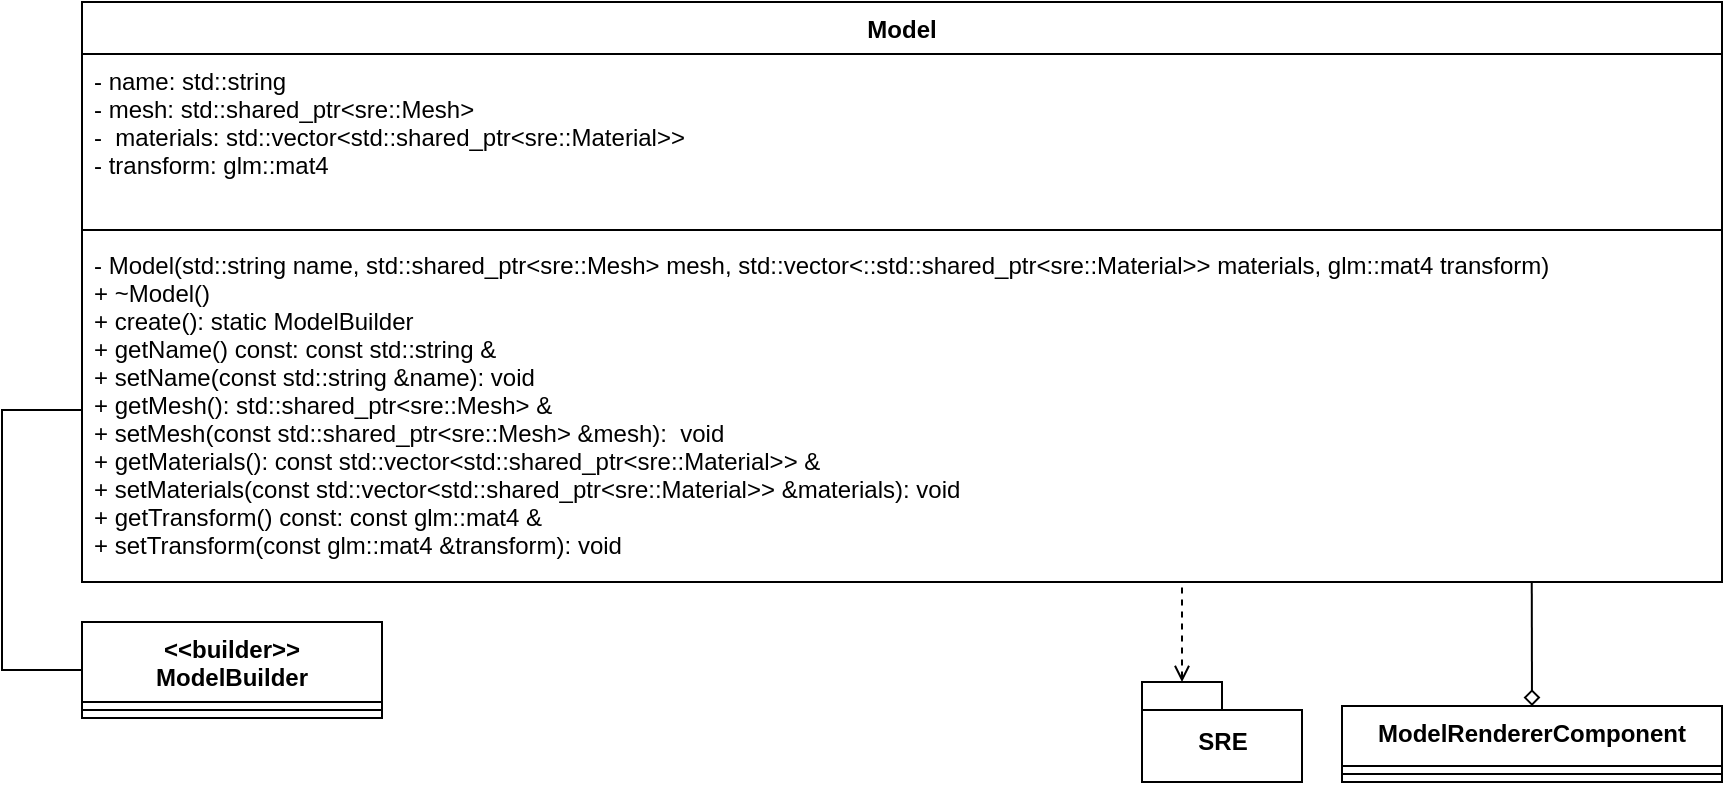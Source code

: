 <mxfile version="14.1.8" type="device"><diagram id="BhuV76KGxRISvNHLpaOI" name="Page-1"><mxGraphModel dx="1810" dy="2512" grid="1" gridSize="10" guides="1" tooltips="1" connect="1" arrows="1" fold="1" page="1" pageScale="1" pageWidth="827" pageHeight="1169" math="0" shadow="0"><root><mxCell id="0"/><mxCell id="1" parent="0"/><mxCell id="WhfcKYNWc7jpn_OMiePB-1" value="Model" style="swimlane;fontStyle=1;align=center;verticalAlign=top;childLayout=stackLayout;horizontal=1;startSize=26;horizontalStack=0;resizeParent=1;resizeParentMax=0;resizeLast=0;collapsible=1;marginBottom=0;" parent="1" vertex="1"><mxGeometry x="410" y="-820" width="820" height="290" as="geometry"/></mxCell><mxCell id="WhfcKYNWc7jpn_OMiePB-2" value="- name: std::string&#10;- mesh: std::shared_ptr&lt;sre::Mesh&gt;&#10;-  materials: std::vector&lt;std::shared_ptr&lt;sre::Material&gt;&gt;&#10;- transform: glm::mat4&#10;" style="text;strokeColor=none;fillColor=none;align=left;verticalAlign=top;spacingLeft=4;spacingRight=4;overflow=hidden;rotatable=0;points=[[0,0.5],[1,0.5]];portConstraint=eastwest;" parent="WhfcKYNWc7jpn_OMiePB-1" vertex="1"><mxGeometry y="26" width="820" height="84" as="geometry"/></mxCell><mxCell id="WhfcKYNWc7jpn_OMiePB-3" value="" style="line;strokeWidth=1;fillColor=none;align=left;verticalAlign=middle;spacingTop=-1;spacingLeft=3;spacingRight=3;rotatable=0;labelPosition=right;points=[];portConstraint=eastwest;" parent="WhfcKYNWc7jpn_OMiePB-1" vertex="1"><mxGeometry y="110" width="820" height="8" as="geometry"/></mxCell><mxCell id="WhfcKYNWc7jpn_OMiePB-4" value="- Model(std::string name, std::shared_ptr&lt;sre::Mesh&gt; mesh, std::vector&lt;::std::shared_ptr&lt;sre::Material&gt;&gt; materials, glm::mat4 transform)&#10;+ ~Model()&#10;+ create(): static ModelBuilder &#10;+ getName() const: const std::string &amp;&#10;+ setName(const std::string &amp;name): void &#10;+ getMesh(): std::shared_ptr&lt;sre::Mesh&gt; &amp;&#10;+ setMesh(const std::shared_ptr&lt;sre::Mesh&gt; &amp;mesh):  void&#10;+ getMaterials(): const std::vector&lt;std::shared_ptr&lt;sre::Material&gt;&gt; &amp;&#10;+ setMaterials(const std::vector&lt;std::shared_ptr&lt;sre::Material&gt;&gt; &amp;materials): void &#10;+ getTransform() const: const glm::mat4 &amp;&#10;+ setTransform(const glm::mat4 &amp;transform): void " style="text;strokeColor=none;fillColor=none;align=left;verticalAlign=top;spacingLeft=4;spacingRight=4;overflow=hidden;rotatable=0;points=[[0,0.5],[1,0.5]];portConstraint=eastwest;fontStyle=0" parent="WhfcKYNWc7jpn_OMiePB-1" vertex="1"><mxGeometry y="118" width="820" height="172" as="geometry"/></mxCell><mxCell id="WhfcKYNWc7jpn_OMiePB-5" style="edgeStyle=orthogonalEdgeStyle;rounded=0;orthogonalLoop=1;jettySize=auto;html=1;exitX=0;exitY=0;exitDx=20;exitDy=0;exitPerimeter=0;endArrow=none;endFill=0;startArrow=open;startFill=0;dashed=1;" parent="1" source="WhfcKYNWc7jpn_OMiePB-6" target="WhfcKYNWc7jpn_OMiePB-4" edge="1"><mxGeometry relative="1" as="geometry"><Array as="points"><mxPoint x="960" y="-510"/><mxPoint x="960" y="-510"/></Array></mxGeometry></mxCell><mxCell id="WhfcKYNWc7jpn_OMiePB-6" value="SRE" style="shape=folder;fontStyle=1;spacingTop=10;tabWidth=40;tabHeight=14;tabPosition=left;html=1;" parent="1" vertex="1"><mxGeometry x="940" y="-480" width="80" height="50" as="geometry"/></mxCell><mxCell id="WhfcKYNWc7jpn_OMiePB-11" style="edgeStyle=orthogonalEdgeStyle;rounded=0;orthogonalLoop=1;jettySize=auto;html=1;exitX=0;exitY=0.25;exitDx=0;exitDy=0;endArrow=none;endFill=0;" parent="1" source="WhfcKYNWc7jpn_OMiePB-7" target="WhfcKYNWc7jpn_OMiePB-4" edge="1"><mxGeometry relative="1" as="geometry"><Array as="points"><mxPoint x="410" y="-486"/><mxPoint x="370" y="-486"/><mxPoint x="370" y="-616"/></Array><mxPoint x="408.53" y="-418.48" as="sourcePoint"/></mxGeometry></mxCell><mxCell id="WhfcKYNWc7jpn_OMiePB-7" value="&lt;&lt;builder&gt;&gt;&#10;ModelBuilder" style="swimlane;fontStyle=1;align=center;verticalAlign=top;childLayout=stackLayout;horizontal=1;startSize=40;horizontalStack=0;resizeParent=1;resizeParentMax=0;resizeLast=0;collapsible=1;marginBottom=0;" parent="1" vertex="1"><mxGeometry x="410" y="-510" width="150" height="48" as="geometry"/></mxCell><mxCell id="WhfcKYNWc7jpn_OMiePB-9" value="" style="line;strokeWidth=1;fillColor=none;align=left;verticalAlign=middle;spacingTop=-1;spacingLeft=3;spacingRight=3;rotatable=0;labelPosition=right;points=[];portConstraint=eastwest;" parent="WhfcKYNWc7jpn_OMiePB-7" vertex="1"><mxGeometry y="40" width="150" height="8" as="geometry"/></mxCell><mxCell id="63i1hBCV3UbSjmv4UVv0-2" value="ModelRendererComponent" style="swimlane;fontStyle=1;align=center;verticalAlign=top;childLayout=stackLayout;horizontal=1;startSize=30;horizontalStack=0;resizeParent=1;resizeParentMax=0;resizeLast=0;collapsible=1;marginBottom=0;" parent="1" vertex="1"><mxGeometry x="1040" y="-468" width="190" height="38" as="geometry"/></mxCell><mxCell id="63i1hBCV3UbSjmv4UVv0-4" value="" style="line;strokeWidth=1;fillColor=none;align=left;verticalAlign=middle;spacingTop=-1;spacingLeft=3;spacingRight=3;rotatable=0;labelPosition=right;points=[];portConstraint=eastwest;" parent="63i1hBCV3UbSjmv4UVv0-2" vertex="1"><mxGeometry y="30" width="190" height="8" as="geometry"/></mxCell><mxCell id="63i1hBCV3UbSjmv4UVv0-6" value="" style="endArrow=none;html=1;exitX=0.5;exitY=0;exitDx=0;exitDy=0;entryX=0.884;entryY=0.998;entryDx=0;entryDy=0;entryPerimeter=0;startArrow=diamond;startFill=0;" parent="1" source="63i1hBCV3UbSjmv4UVv0-2" target="WhfcKYNWc7jpn_OMiePB-4" edge="1"><mxGeometry width="50" height="50" relative="1" as="geometry"><mxPoint x="910" y="-450" as="sourcePoint"/><mxPoint x="960" y="-500" as="targetPoint"/></mxGeometry></mxCell></root></mxGraphModel></diagram></mxfile>